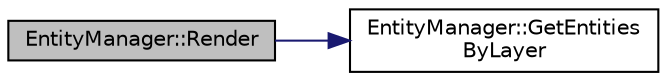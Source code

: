 digraph "EntityManager::Render"
{
  edge [fontname="Helvetica",fontsize="10",labelfontname="Helvetica",labelfontsize="10"];
  node [fontname="Helvetica",fontsize="10",shape=record];
  rankdir="LR";
  Node1 [label="EntityManager::Render",height=0.2,width=0.4,color="black", fillcolor="grey75", style="filled", fontcolor="black"];
  Node1 -> Node2 [color="midnightblue",fontsize="10",style="solid",fontname="Helvetica"];
  Node2 [label="EntityManager::GetEntities\lByLayer",height=0.2,width=0.4,color="black", fillcolor="white", style="filled",URL="$class_entity_manager.html#a044b3d15bac11faadff831c80db0a8f5"];
}
